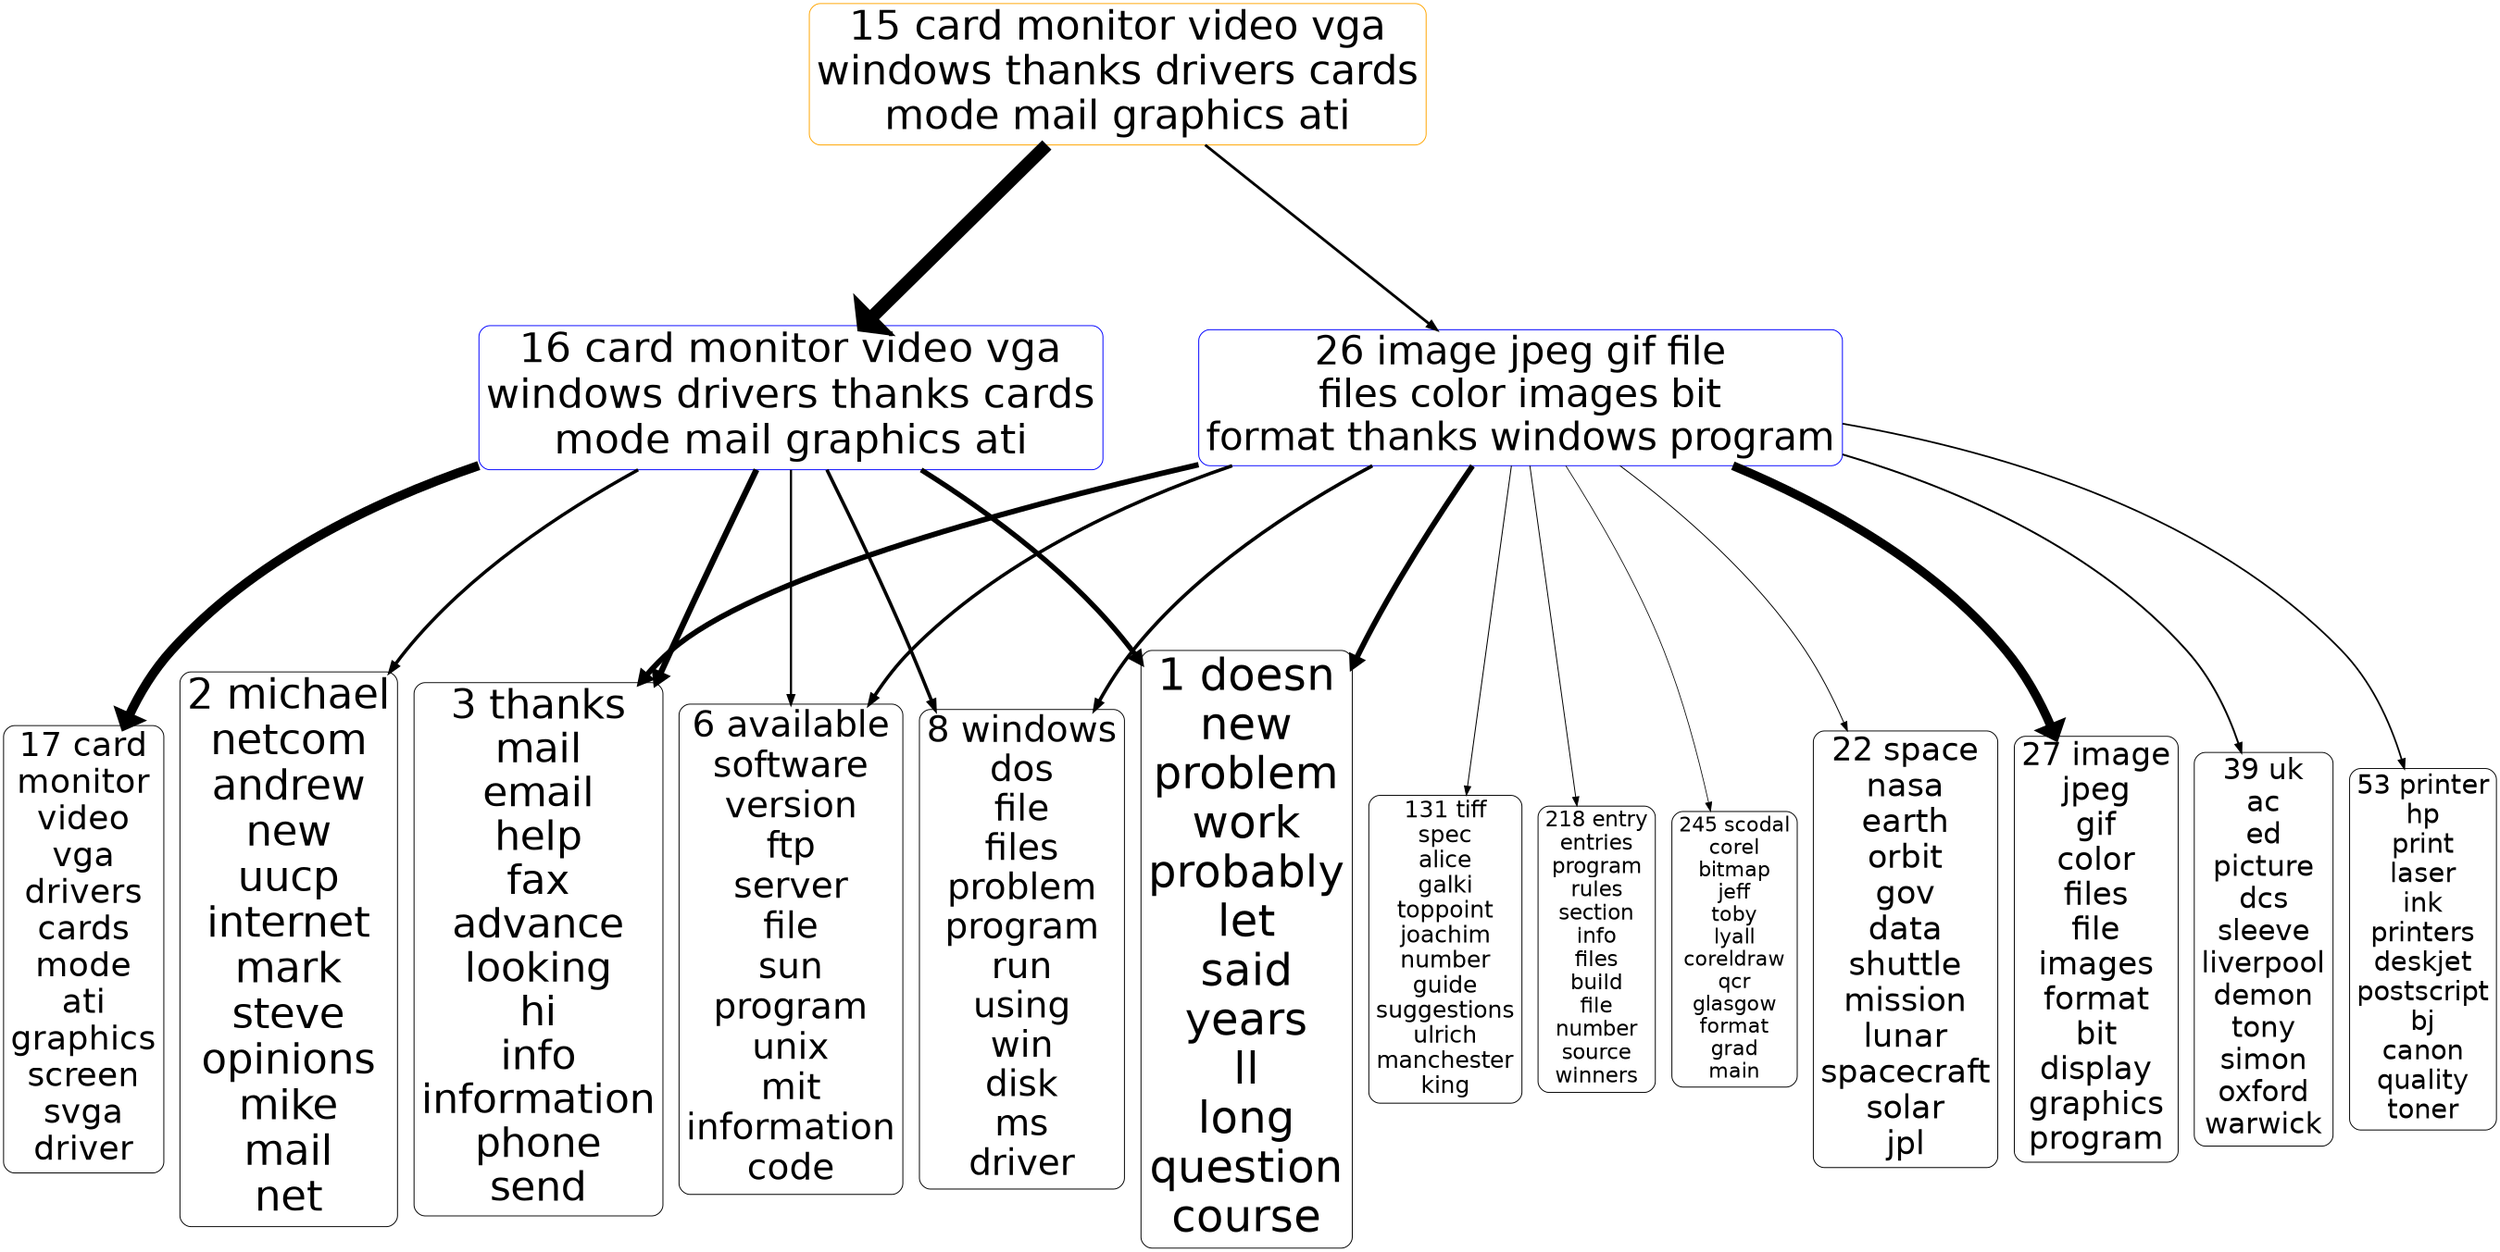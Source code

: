 digraph G {
size="18,18!";ranksep=4; ratio = auto; layers="1:2:3:4:5";
graph [fontname = "helvetica"];node [fontname = "helvetica"];edge [fontname = "helvetica"];ranksep=2.8;
"3_15" [ rank =3,fontsize =45.3923, shape=box, style="rounded", color=orange, label="15 card monitor video vga
windows thanks drivers cards
mode mail graphics ati"]
"3_15" -> "2_16" [penwidth=14.5917,dir=forward]
"2_16" [rank =4,fontsize =45.911, shape=box, style="rounded", color=blue,label="16 card monitor video vga
windows drivers thanks cards
mode mail graphics ati"]
"3_15" -> "2_26" [penwidth=3.0139,dir=forward]
"2_26" [rank =4,fontsize =43.3529, shape=box, style="rounded", color=blue,label="26 image jpeg gif file
files color images bit
format thanks windows program"]
"2_16" [ rank =2,fontsize =45.911, shape=box, style="rounded", color=blue, label="16 card monitor video vga
windows drivers thanks cards
mode mail graphics ati"]
"2_16" -> "1_1" [penwidth=5.7195,dir=forward]
"1_1" [rank =3,fontsize =50, shape=box, style="rounded", color=black,label="1 doesn
new
problem
work
probably
let
said
years
ll
long
question
course"]
"2_16" -> "1_2" [penwidth=3.7046,dir=forward]
"1_2" [rank =3,fontsize =46.1741, shape=box, style="rounded", color=black,label="2 michael
netcom
andrew
new
uucp
internet
mark
steve
opinions
mike
mail
net"]
"2_16" -> "1_3" [penwidth=6.7582,dir=forward]
"1_3" [rank =3,fontsize =44.9965, shape=box, style="rounded", color=black,label="3 thanks
mail
email
help
fax
advance
looking
hi
info
information
phone
send"]
"2_16" -> "1_6" [penwidth=2.466,dir=forward]
"1_6" [rank =3,fontsize =40.6629, shape=box, style="rounded", color=black,label="6 available
software
version
ftp
server
file
sun
program
unix
mit
information
code"]
"2_16" -> "1_8" [penwidth=3.812,dir=forward]
"1_8" [rank =3,fontsize =40.1499, shape=box, style="rounded", color=black,label="8 windows
dos
file
files
problem
program
run
using
win
disk
ms
driver"]
"2_16" -> "1_17" [penwidth=10.3261,dir=forward]
"1_17" [rank =3,fontsize =37.5683, shape=box, style="rounded", color=black,label="17 card
monitor
video
vga
drivers
cards
mode
ati
graphics
screen
svga
driver"]
"2_26" [ rank =2,fontsize =43.3529, shape=box, style="rounded", color=blue, label="26 image jpeg gif file
files color images bit
format thanks windows program"]
"2_26" -> "1_1" [penwidth=6.1469,dir=forward]
"1_1" [rank =3,fontsize =50, shape=box, style="rounded", color=black,label="1 doesn
new
problem
work
probably
let
said
years
ll
long
question
course"]
"2_26" -> "1_3" [penwidth=6.1376,dir=forward]
"1_3" [rank =3,fontsize =44.9965, shape=box, style="rounded", color=black,label="3 thanks
mail
email
help
fax
advance
looking
hi
info
information
phone
send"]
"2_26" -> "1_6" [penwidth=3.8177,dir=forward]
"1_6" [rank =3,fontsize =40.6629, shape=box, style="rounded", color=black,label="6 available
software
version
ftp
server
file
sun
program
unix
mit
information
code"]
"2_26" -> "1_8" [penwidth=3.906,dir=forward]
"1_8" [rank =3,fontsize =40.1499, shape=box, style="rounded", color=black,label="8 windows
dos
file
files
problem
program
run
using
win
disk
ms
driver"]
"2_26" -> "1_22" [penwidth=1.0175,dir=forward]
"1_22" [rank =3,fontsize =36.1439, shape=box, style="rounded", color=black,label="22 space
nasa
earth
orbit
gov
data
shuttle
mission
lunar
spacecraft
solar
jpl"]
"2_26" -> "1_27" [penwidth=9.9267,dir=forward]
"1_27" [rank =3,fontsize =35.1674, shape=box, style="rounded", color=black,label="27 image
jpeg
gif
color
files
file
images
format
bit
display
graphics
program"]
"2_26" -> "1_39" [penwidth=2.082,dir=forward]
"1_39" [rank =3,fontsize =32.2729, shape=box, style="rounded", color=black,label="39 uk
ac
ed
picture
dcs
sleeve
liverpool
demon
tony
simon
oxford
warwick"]
"2_26" -> "1_53" [penwidth=1.8811,dir=forward]
"1_53" [rank =3,fontsize =30.0303, shape=box, style="rounded", color=black,label="53 printer
hp
print
laser
ink
printers
deskjet
postscript
bj
canon
quality
toner"]
"2_26" -> "1_131" [penwidth=1.072,dir=forward]
"1_131" [rank =3,fontsize =25.559, shape=box, style="rounded", color=black,label="131 tiff
spec
alice
galki
toppoint
joachim
number
guide
suggestions
ulrich
manchester
king"]
"2_26" -> "1_218" [penwidth=1.0175,dir=forward]
"1_218" [rank =3,fontsize =23.3998, shape=box, style="rounded", color=black,label="218 entry
entries
program
rules
section
info
files
build
file
number
source
winners"]
"2_26" -> "1_245" [penwidth=0.83308,dir=forward]
"1_245" [rank =3,fontsize =22.9048, shape=box, style="rounded", color=black,label="245 scodal
corel
bitmap
jeff
toby
lyall
coreldraw
qcr
glasgow
format
grad
main"]
{rank=same; "1_1" "1_2" "1_3" "1_6" "1_8" "1_17" "1_1" "1_3" "1_6" "1_8" "1_22" "1_27" "1_39" "1_53" "1_131" "1_218" "1_245"}{rank=same; "2_16" "2_26" "2_16" "2_26"}{rank=same; "3_15"}{rank=same;}{rank=same;}}